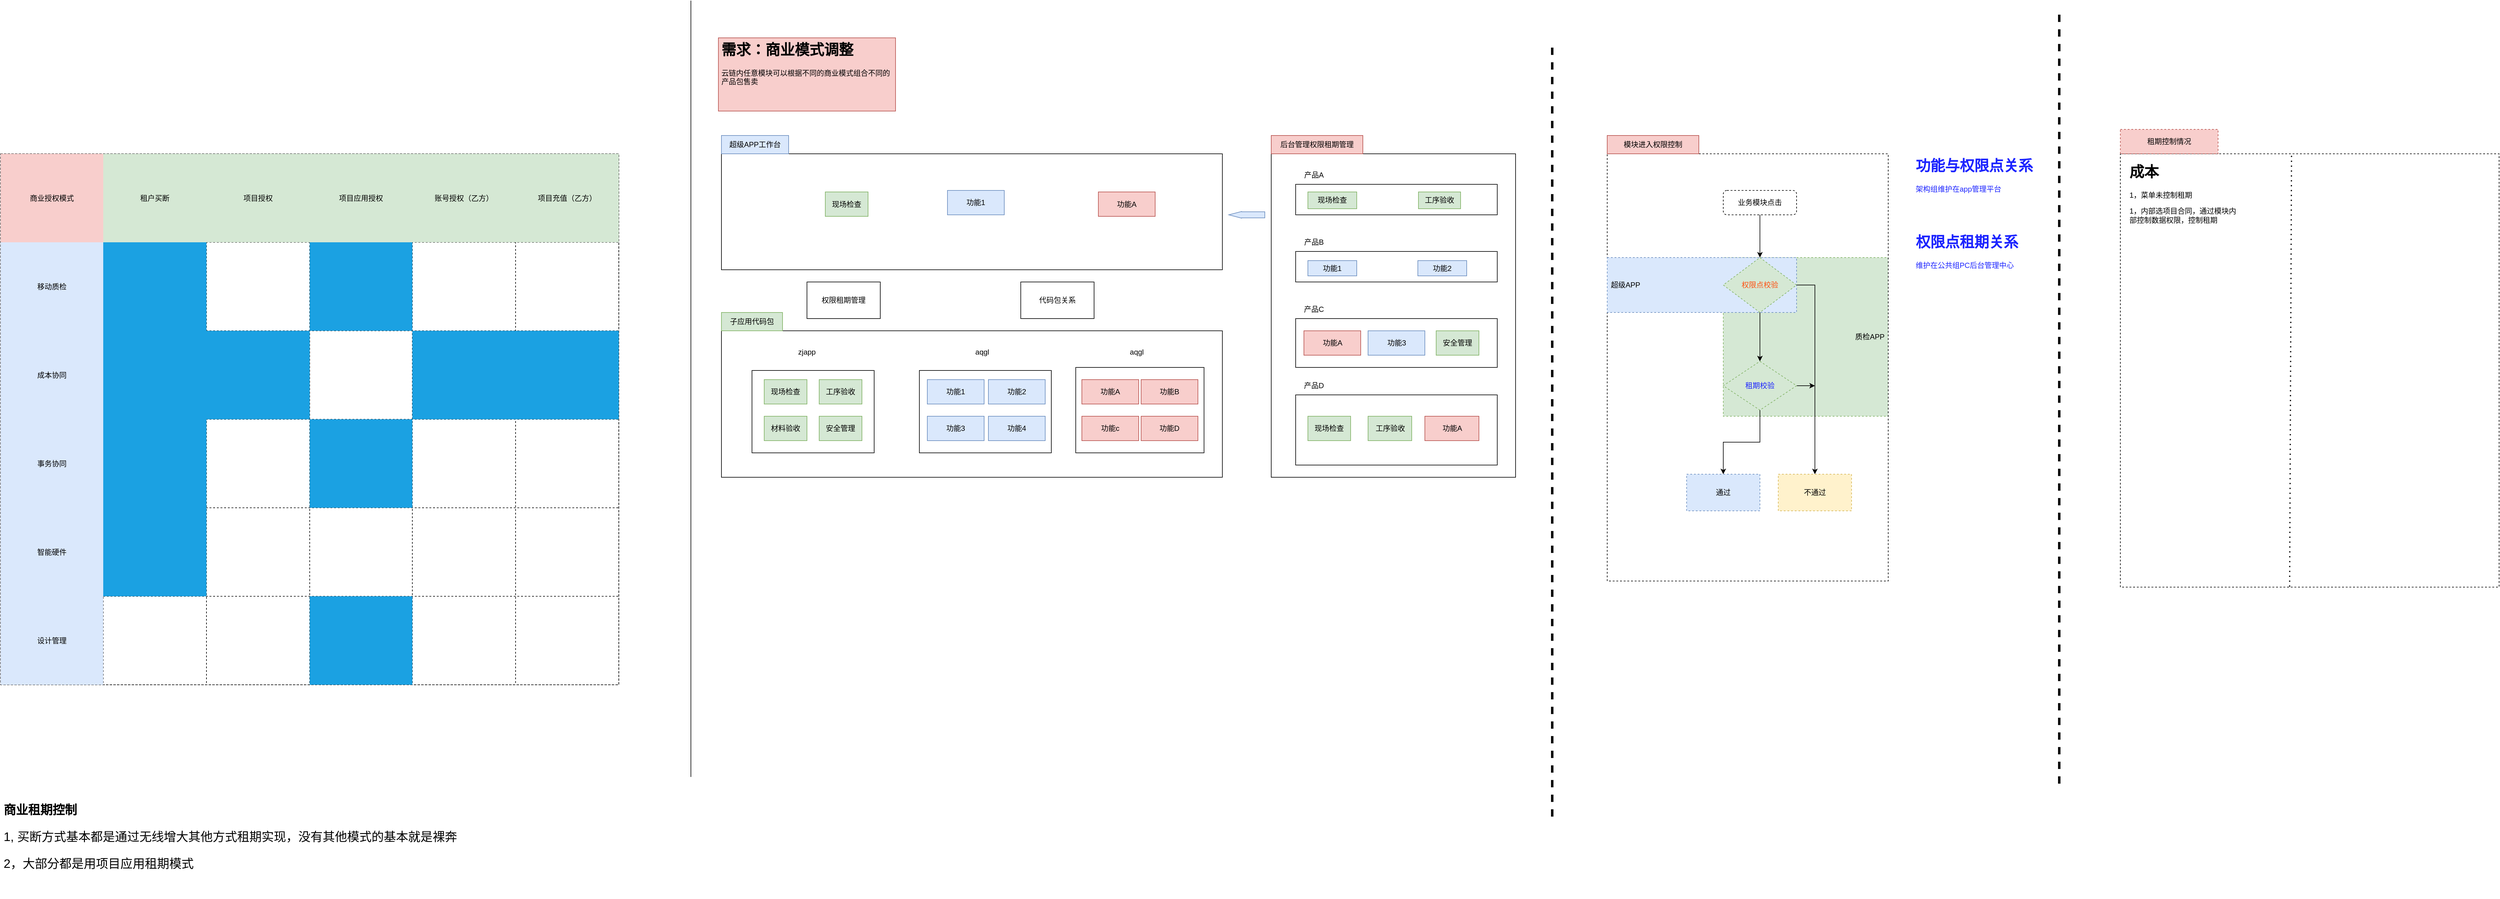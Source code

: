 <mxfile version="20.0.1" type="github">
  <diagram id="58J7UtUzQZCF_PkD9B0w" name="Page-1">
    <mxGraphModel dx="3555" dy="2228" grid="1" gridSize="10" guides="1" tooltips="1" connect="1" arrows="1" fold="1" page="1" pageScale="1" pageWidth="827" pageHeight="1169" math="0" shadow="0">
      <root>
        <mxCell id="0" />
        <mxCell id="1" parent="0" />
        <mxCell id="WRquZUHTdEywoWlt4Oxa-1" value="" style="rounded=0;whiteSpace=wrap;html=1;fillColor=none;" parent="1" vertex="1">
          <mxGeometry x="30" y="200" width="820" height="190" as="geometry" />
        </mxCell>
        <mxCell id="WRquZUHTdEywoWlt4Oxa-2" value="" style="rounded=0;whiteSpace=wrap;html=1;fillColor=none;" parent="1" vertex="1">
          <mxGeometry x="30" y="490" width="820" height="240" as="geometry" />
        </mxCell>
        <mxCell id="WRquZUHTdEywoWlt4Oxa-3" value="超级APP工作台" style="text;html=1;strokeColor=#6c8ebf;fillColor=#dae8fc;align=center;verticalAlign=middle;whiteSpace=wrap;rounded=0;" parent="1" vertex="1">
          <mxGeometry x="30" y="170" width="110" height="30" as="geometry" />
        </mxCell>
        <mxCell id="WRquZUHTdEywoWlt4Oxa-4" value="子应用代码包" style="text;html=1;strokeColor=#82b366;fillColor=#d5e8d4;align=center;verticalAlign=middle;whiteSpace=wrap;rounded=0;" parent="1" vertex="1">
          <mxGeometry x="30" y="460" width="100" height="30" as="geometry" />
        </mxCell>
        <mxCell id="WRquZUHTdEywoWlt4Oxa-5" value="" style="rounded=0;whiteSpace=wrap;html=1;fillColor=none;" parent="1" vertex="1">
          <mxGeometry x="80" y="555" width="200" height="135" as="geometry" />
        </mxCell>
        <mxCell id="WRquZUHTdEywoWlt4Oxa-6" value="" style="rounded=0;whiteSpace=wrap;html=1;fillColor=none;" parent="1" vertex="1">
          <mxGeometry x="354" y="555" width="216" height="135" as="geometry" />
        </mxCell>
        <mxCell id="WRquZUHTdEywoWlt4Oxa-7" value="" style="rounded=0;whiteSpace=wrap;html=1;fillColor=none;" parent="1" vertex="1">
          <mxGeometry x="610" y="550" width="210" height="140" as="geometry" />
        </mxCell>
        <mxCell id="WRquZUHTdEywoWlt4Oxa-8" value="zjapp" style="text;html=1;strokeColor=none;fillColor=none;align=center;verticalAlign=middle;whiteSpace=wrap;rounded=0;" parent="1" vertex="1">
          <mxGeometry x="140" y="510" width="60" height="30" as="geometry" />
        </mxCell>
        <mxCell id="WRquZUHTdEywoWlt4Oxa-10" value="aqgl" style="text;html=1;strokeColor=none;fillColor=none;align=center;verticalAlign=middle;whiteSpace=wrap;rounded=0;" parent="1" vertex="1">
          <mxGeometry x="427" y="510" width="60" height="30" as="geometry" />
        </mxCell>
        <mxCell id="WRquZUHTdEywoWlt4Oxa-11" value="现场检查" style="rounded=0;whiteSpace=wrap;html=1;fillColor=#d5e8d4;strokeColor=#82b366;" parent="1" vertex="1">
          <mxGeometry x="100" y="570" width="70" height="40" as="geometry" />
        </mxCell>
        <mxCell id="WRquZUHTdEywoWlt4Oxa-12" value="工序验收" style="rounded=0;whiteSpace=wrap;html=1;fillColor=#d5e8d4;strokeColor=#82b366;" parent="1" vertex="1">
          <mxGeometry x="190" y="570" width="70" height="40" as="geometry" />
        </mxCell>
        <mxCell id="WRquZUHTdEywoWlt4Oxa-13" value="材料验收" style="rounded=0;whiteSpace=wrap;html=1;fillColor=#d5e8d4;strokeColor=#82b366;" parent="1" vertex="1">
          <mxGeometry x="100" y="630" width="70" height="40" as="geometry" />
        </mxCell>
        <mxCell id="WRquZUHTdEywoWlt4Oxa-14" value="安全管理" style="rounded=0;whiteSpace=wrap;html=1;fillColor=#d5e8d4;strokeColor=#82b366;" parent="1" vertex="1">
          <mxGeometry x="190" y="630" width="70" height="40" as="geometry" />
        </mxCell>
        <mxCell id="WRquZUHTdEywoWlt4Oxa-15" value="aqgl" style="text;html=1;strokeColor=none;fillColor=none;align=center;verticalAlign=middle;whiteSpace=wrap;rounded=0;" parent="1" vertex="1">
          <mxGeometry x="680" y="510" width="60" height="30" as="geometry" />
        </mxCell>
        <mxCell id="WRquZUHTdEywoWlt4Oxa-16" value="功能1" style="rounded=0;whiteSpace=wrap;html=1;fillColor=#dae8fc;strokeColor=#6c8ebf;" parent="1" vertex="1">
          <mxGeometry x="367" y="570" width="93" height="40" as="geometry" />
        </mxCell>
        <mxCell id="WRquZUHTdEywoWlt4Oxa-17" value="功能2" style="rounded=0;whiteSpace=wrap;html=1;fillColor=#dae8fc;strokeColor=#6c8ebf;" parent="1" vertex="1">
          <mxGeometry x="467" y="570" width="93" height="40" as="geometry" />
        </mxCell>
        <mxCell id="WRquZUHTdEywoWlt4Oxa-18" value="功能3" style="rounded=0;whiteSpace=wrap;html=1;fillColor=#dae8fc;strokeColor=#6c8ebf;" parent="1" vertex="1">
          <mxGeometry x="367" y="630" width="93" height="40" as="geometry" />
        </mxCell>
        <mxCell id="WRquZUHTdEywoWlt4Oxa-19" value="功能4" style="rounded=0;whiteSpace=wrap;html=1;fillColor=#dae8fc;strokeColor=#6c8ebf;" parent="1" vertex="1">
          <mxGeometry x="467" y="630" width="93" height="40" as="geometry" />
        </mxCell>
        <mxCell id="WRquZUHTdEywoWlt4Oxa-20" value="功能A" style="rounded=0;whiteSpace=wrap;html=1;fillColor=#f8cecc;strokeColor=#b85450;" parent="1" vertex="1">
          <mxGeometry x="620" y="570" width="93" height="40" as="geometry" />
        </mxCell>
        <mxCell id="WRquZUHTdEywoWlt4Oxa-21" value="功能B" style="rounded=0;whiteSpace=wrap;html=1;fillColor=#f8cecc;strokeColor=#b85450;" parent="1" vertex="1">
          <mxGeometry x="717" y="570" width="93" height="40" as="geometry" />
        </mxCell>
        <mxCell id="WRquZUHTdEywoWlt4Oxa-22" value="功能c" style="rounded=0;whiteSpace=wrap;html=1;fillColor=#f8cecc;strokeColor=#b85450;" parent="1" vertex="1">
          <mxGeometry x="620" y="630" width="93" height="40" as="geometry" />
        </mxCell>
        <mxCell id="WRquZUHTdEywoWlt4Oxa-23" value="功能D" style="rounded=0;whiteSpace=wrap;html=1;fillColor=#f8cecc;strokeColor=#b85450;" parent="1" vertex="1">
          <mxGeometry x="717" y="630" width="93" height="40" as="geometry" />
        </mxCell>
        <mxCell id="WRquZUHTdEywoWlt4Oxa-24" value="" style="rounded=0;whiteSpace=wrap;html=1;fillColor=none;" parent="1" vertex="1">
          <mxGeometry x="930" y="200" width="400" height="530" as="geometry" />
        </mxCell>
        <mxCell id="WRquZUHTdEywoWlt4Oxa-25" value="后台管理权限租期管理" style="text;html=1;strokeColor=#b85450;fillColor=#f8cecc;align=center;verticalAlign=middle;whiteSpace=wrap;rounded=0;" parent="1" vertex="1">
          <mxGeometry x="930" y="170" width="150" height="30" as="geometry" />
        </mxCell>
        <mxCell id="WRquZUHTdEywoWlt4Oxa-26" value="" style="rounded=0;whiteSpace=wrap;html=1;fillColor=none;" parent="1" vertex="1">
          <mxGeometry x="970" y="250" width="330" height="50" as="geometry" />
        </mxCell>
        <mxCell id="WRquZUHTdEywoWlt4Oxa-27" value="产品A" style="text;html=1;strokeColor=none;fillColor=none;align=center;verticalAlign=middle;whiteSpace=wrap;rounded=0;" parent="1" vertex="1">
          <mxGeometry x="970" y="220" width="60" height="30" as="geometry" />
        </mxCell>
        <mxCell id="WRquZUHTdEywoWlt4Oxa-28" value="现场检查" style="rounded=0;whiteSpace=wrap;html=1;fillColor=#d5e8d4;strokeColor=#82b366;" parent="1" vertex="1">
          <mxGeometry x="990" y="262.5" width="80" height="27.5" as="geometry" />
        </mxCell>
        <mxCell id="WRquZUHTdEywoWlt4Oxa-29" value="工序验收" style="rounded=0;whiteSpace=wrap;html=1;fillColor=#d5e8d4;strokeColor=#82b366;" parent="1" vertex="1">
          <mxGeometry x="1171" y="262.5" width="69" height="27.5" as="geometry" />
        </mxCell>
        <mxCell id="WRquZUHTdEywoWlt4Oxa-30" value="" style="rounded=0;whiteSpace=wrap;html=1;fillColor=none;" parent="1" vertex="1">
          <mxGeometry x="970" y="360" width="330" height="50" as="geometry" />
        </mxCell>
        <mxCell id="WRquZUHTdEywoWlt4Oxa-31" value="产品B" style="text;html=1;strokeColor=none;fillColor=none;align=center;verticalAlign=middle;whiteSpace=wrap;rounded=0;" parent="1" vertex="1">
          <mxGeometry x="970" y="330" width="60" height="30" as="geometry" />
        </mxCell>
        <mxCell id="WRquZUHTdEywoWlt4Oxa-33" value="功能1" style="rounded=0;whiteSpace=wrap;html=1;fillColor=#dae8fc;strokeColor=#6c8ebf;" parent="1" vertex="1">
          <mxGeometry x="990" y="375" width="80" height="25" as="geometry" />
        </mxCell>
        <mxCell id="WRquZUHTdEywoWlt4Oxa-34" value="功能2" style="rounded=0;whiteSpace=wrap;html=1;fillColor=#dae8fc;strokeColor=#6c8ebf;" parent="1" vertex="1">
          <mxGeometry x="1170" y="375" width="80" height="25" as="geometry" />
        </mxCell>
        <mxCell id="WRquZUHTdEywoWlt4Oxa-35" value="" style="rounded=0;whiteSpace=wrap;html=1;fillColor=none;" parent="1" vertex="1">
          <mxGeometry x="970" y="470" width="330" height="80" as="geometry" />
        </mxCell>
        <mxCell id="WRquZUHTdEywoWlt4Oxa-36" value="产品C" style="text;html=1;strokeColor=none;fillColor=none;align=center;verticalAlign=middle;whiteSpace=wrap;rounded=0;" parent="1" vertex="1">
          <mxGeometry x="970" y="440" width="60" height="30" as="geometry" />
        </mxCell>
        <mxCell id="WRquZUHTdEywoWlt4Oxa-37" value="功能A" style="rounded=0;whiteSpace=wrap;html=1;fillColor=#f8cecc;strokeColor=#b85450;" parent="1" vertex="1">
          <mxGeometry x="983.5" y="490" width="93" height="40" as="geometry" />
        </mxCell>
        <mxCell id="WRquZUHTdEywoWlt4Oxa-38" value="功能3" style="rounded=0;whiteSpace=wrap;html=1;fillColor=#dae8fc;strokeColor=#6c8ebf;" parent="1" vertex="1">
          <mxGeometry x="1088.5" y="490" width="93" height="40" as="geometry" />
        </mxCell>
        <mxCell id="WRquZUHTdEywoWlt4Oxa-39" value="安全管理" style="rounded=0;whiteSpace=wrap;html=1;fillColor=#d5e8d4;strokeColor=#82b366;" parent="1" vertex="1">
          <mxGeometry x="1200" y="490" width="70" height="40" as="geometry" />
        </mxCell>
        <mxCell id="WRquZUHTdEywoWlt4Oxa-40" value="" style="rounded=0;whiteSpace=wrap;html=1;fillColor=none;" parent="1" vertex="1">
          <mxGeometry x="970" y="595" width="330" height="115" as="geometry" />
        </mxCell>
        <mxCell id="WRquZUHTdEywoWlt4Oxa-41" value="产品D" style="text;html=1;strokeColor=none;fillColor=none;align=center;verticalAlign=middle;whiteSpace=wrap;rounded=0;" parent="1" vertex="1">
          <mxGeometry x="970" y="565" width="60" height="30" as="geometry" />
        </mxCell>
        <mxCell id="WRquZUHTdEywoWlt4Oxa-42" value="现场检查" style="rounded=0;whiteSpace=wrap;html=1;fillColor=#d5e8d4;strokeColor=#82b366;" parent="1" vertex="1">
          <mxGeometry x="990" y="630" width="70" height="40" as="geometry" />
        </mxCell>
        <mxCell id="WRquZUHTdEywoWlt4Oxa-43" value="工序验收" style="rounded=0;whiteSpace=wrap;html=1;fillColor=#d5e8d4;strokeColor=#82b366;" parent="1" vertex="1">
          <mxGeometry x="1088.5" y="630" width="71.5" height="40" as="geometry" />
        </mxCell>
        <mxCell id="WRquZUHTdEywoWlt4Oxa-44" value="功能A" style="rounded=0;whiteSpace=wrap;html=1;fillColor=#f8cecc;strokeColor=#b85450;" parent="1" vertex="1">
          <mxGeometry x="1181.5" y="630" width="88.5" height="40" as="geometry" />
        </mxCell>
        <mxCell id="WRquZUHTdEywoWlt4Oxa-45" value="权限租期管理" style="rounded=0;whiteSpace=wrap;html=1;fillColor=none;" parent="1" vertex="1">
          <mxGeometry x="170" y="410" width="120" height="60" as="geometry" />
        </mxCell>
        <mxCell id="WRquZUHTdEywoWlt4Oxa-46" value="代码包关系" style="rounded=0;whiteSpace=wrap;html=1;fillColor=none;" parent="1" vertex="1">
          <mxGeometry x="520" y="410" width="120" height="60" as="geometry" />
        </mxCell>
        <mxCell id="GMOqWqYyxA2CYEvHgloC-14" value="&lt;h1&gt;功能与权限点关系&lt;/h1&gt;&lt;p&gt;架构组维护在app管理平台&lt;/p&gt;" style="text;html=1;strokeColor=none;fillColor=none;spacing=5;spacingTop=-20;whiteSpace=wrap;overflow=hidden;rounded=0;dashed=1;fontColor=#1C24FF;" parent="1" vertex="1">
          <mxGeometry x="1980" y="200" width="250" height="120" as="geometry" />
        </mxCell>
        <mxCell id="GMOqWqYyxA2CYEvHgloC-15" value="&lt;h1&gt;权限点租期关系&lt;/h1&gt;&lt;p&gt;维护在公共组PC后台管理中心&lt;/p&gt;" style="text;html=1;strokeColor=none;fillColor=none;spacing=5;spacingTop=-20;whiteSpace=wrap;overflow=hidden;rounded=0;dashed=1;fontColor=#1C24FF;" parent="1" vertex="1">
          <mxGeometry x="1980" y="325" width="250" height="120" as="geometry" />
        </mxCell>
        <mxCell id="MbF_tQ219azOvAXxZ7R1-2" value="&lt;h1&gt;需求：商业模式调整&lt;/h1&gt;&lt;p&gt;云链内任意模块可以根据不同的商业模式组合不同的产品包售卖&lt;/p&gt;" style="text;html=1;strokeColor=#b85450;fillColor=#f8cecc;spacing=5;spacingTop=-20;whiteSpace=wrap;overflow=hidden;rounded=0;" vertex="1" parent="1">
          <mxGeometry x="25" y="10" width="290" height="120" as="geometry" />
        </mxCell>
        <mxCell id="MbF_tQ219azOvAXxZ7R1-3" value="" style="endArrow=none;html=1;rounded=0;" edge="1" parent="1">
          <mxGeometry width="50" height="50" relative="1" as="geometry">
            <mxPoint x="-20" y="1221" as="sourcePoint" />
            <mxPoint x="-20" y="-51" as="targetPoint" />
          </mxGeometry>
        </mxCell>
        <mxCell id="MbF_tQ219azOvAXxZ7R1-4" value="现场检查" style="rounded=0;whiteSpace=wrap;html=1;fillColor=#d5e8d4;strokeColor=#82b366;" vertex="1" parent="1">
          <mxGeometry x="200" y="262.5" width="70" height="40" as="geometry" />
        </mxCell>
        <mxCell id="MbF_tQ219azOvAXxZ7R1-5" value="功能1" style="rounded=0;whiteSpace=wrap;html=1;fillColor=#dae8fc;strokeColor=#6c8ebf;" vertex="1" parent="1">
          <mxGeometry x="400" y="260" width="93" height="40" as="geometry" />
        </mxCell>
        <mxCell id="MbF_tQ219azOvAXxZ7R1-6" value="功能A" style="rounded=0;whiteSpace=wrap;html=1;fillColor=#f8cecc;strokeColor=#b85450;" vertex="1" parent="1">
          <mxGeometry x="647" y="262.5" width="93" height="40" as="geometry" />
        </mxCell>
        <mxCell id="MbF_tQ219azOvAXxZ7R1-7" value="" style="shape=flexArrow;endArrow=classic;html=1;rounded=0;endWidth=0;endSize=6.67;fillColor=#dae8fc;strokeColor=#6c8ebf;" edge="1" parent="1">
          <mxGeometry width="50" height="50" relative="1" as="geometry">
            <mxPoint x="920" y="300" as="sourcePoint" />
            <mxPoint x="860" y="300" as="targetPoint" />
          </mxGeometry>
        </mxCell>
        <mxCell id="MbF_tQ219azOvAXxZ7R1-8" value="" style="group" vertex="1" connectable="0" parent="1">
          <mxGeometry x="1500" y="200" width="460" height="700" as="geometry" />
        </mxCell>
        <mxCell id="MbF_tQ219azOvAXxZ7R1-18" value="" style="rounded=0;whiteSpace=wrap;html=1;dashed=1;fillColor=#d5e8d4;strokeColor=#82b366;" vertex="1" parent="MbF_tQ219azOvAXxZ7R1-8">
          <mxGeometry x="170" y="170" width="270" height="260" as="geometry" />
        </mxCell>
        <mxCell id="GMOqWqYyxA2CYEvHgloC-1" value="" style="rounded=0;whiteSpace=wrap;html=1;dashed=1;fillColor=none;" parent="MbF_tQ219azOvAXxZ7R1-8" vertex="1">
          <mxGeometry x="-20" width="460" height="700" as="geometry" />
        </mxCell>
        <mxCell id="MbF_tQ219azOvAXxZ7R1-16" value="" style="rounded=0;whiteSpace=wrap;html=1;dashed=1;fillColor=#dae8fc;strokeColor=#6c8ebf;" vertex="1" parent="MbF_tQ219azOvAXxZ7R1-8">
          <mxGeometry x="-20" y="170" width="310" height="90" as="geometry" />
        </mxCell>
        <mxCell id="GMOqWqYyxA2CYEvHgloC-2" value="业务模块点击" style="rounded=1;whiteSpace=wrap;html=1;dashed=1;fillColor=none;" parent="MbF_tQ219azOvAXxZ7R1-8" vertex="1">
          <mxGeometry x="170" y="60" width="120" height="40" as="geometry" />
        </mxCell>
        <mxCell id="GMOqWqYyxA2CYEvHgloC-3" value="权限点校验" style="rhombus;whiteSpace=wrap;html=1;dashed=1;fillColor=#d5e8d4;strokeColor=#82b366;fontColor=#FF5112;" parent="MbF_tQ219azOvAXxZ7R1-8" vertex="1">
          <mxGeometry x="170" y="170" width="120" height="90" as="geometry" />
        </mxCell>
        <mxCell id="GMOqWqYyxA2CYEvHgloC-7" style="edgeStyle=orthogonalEdgeStyle;rounded=0;orthogonalLoop=1;jettySize=auto;html=1;fontColor=#1C24FF;" parent="MbF_tQ219azOvAXxZ7R1-8" source="GMOqWqYyxA2CYEvHgloC-2" target="GMOqWqYyxA2CYEvHgloC-3" edge="1">
          <mxGeometry relative="1" as="geometry" />
        </mxCell>
        <mxCell id="GMOqWqYyxA2CYEvHgloC-12" style="edgeStyle=orthogonalEdgeStyle;rounded=0;orthogonalLoop=1;jettySize=auto;html=1;fontColor=#1C24FF;" parent="MbF_tQ219azOvAXxZ7R1-8" source="GMOqWqYyxA2CYEvHgloC-4" edge="1">
          <mxGeometry relative="1" as="geometry">
            <mxPoint x="320" y="380" as="targetPoint" />
          </mxGeometry>
        </mxCell>
        <mxCell id="GMOqWqYyxA2CYEvHgloC-4" value="租期校验" style="rhombus;whiteSpace=wrap;html=1;dashed=1;fillColor=#d5e8d4;strokeColor=#82b366;fontColor=#1C24FF;" parent="MbF_tQ219azOvAXxZ7R1-8" vertex="1">
          <mxGeometry x="170" y="340" width="120" height="80" as="geometry" />
        </mxCell>
        <mxCell id="GMOqWqYyxA2CYEvHgloC-11" style="edgeStyle=orthogonalEdgeStyle;rounded=0;orthogonalLoop=1;jettySize=auto;html=1;fontColor=#1C24FF;" parent="MbF_tQ219azOvAXxZ7R1-8" source="GMOqWqYyxA2CYEvHgloC-3" target="GMOqWqYyxA2CYEvHgloC-4" edge="1">
          <mxGeometry relative="1" as="geometry" />
        </mxCell>
        <mxCell id="GMOqWqYyxA2CYEvHgloC-5" value="通过" style="rounded=0;whiteSpace=wrap;html=1;dashed=1;fillColor=#dae8fc;strokeColor=#6c8ebf;" parent="MbF_tQ219azOvAXxZ7R1-8" vertex="1">
          <mxGeometry x="110" y="525" width="120" height="60" as="geometry" />
        </mxCell>
        <mxCell id="GMOqWqYyxA2CYEvHgloC-13" style="edgeStyle=orthogonalEdgeStyle;rounded=0;orthogonalLoop=1;jettySize=auto;html=1;entryX=0.5;entryY=0;entryDx=0;entryDy=0;fontColor=#1C24FF;" parent="MbF_tQ219azOvAXxZ7R1-8" source="GMOqWqYyxA2CYEvHgloC-4" target="GMOqWqYyxA2CYEvHgloC-5" edge="1">
          <mxGeometry relative="1" as="geometry" />
        </mxCell>
        <mxCell id="GMOqWqYyxA2CYEvHgloC-6" value="不通过" style="rounded=0;whiteSpace=wrap;html=1;dashed=1;fillColor=#fff2cc;strokeColor=#d6b656;" parent="MbF_tQ219azOvAXxZ7R1-8" vertex="1">
          <mxGeometry x="260" y="525" width="120" height="60" as="geometry" />
        </mxCell>
        <mxCell id="GMOqWqYyxA2CYEvHgloC-10" style="edgeStyle=orthogonalEdgeStyle;rounded=0;orthogonalLoop=1;jettySize=auto;html=1;entryX=0.5;entryY=0;entryDx=0;entryDy=0;fontColor=#1C24FF;exitX=1;exitY=0.5;exitDx=0;exitDy=0;" parent="MbF_tQ219azOvAXxZ7R1-8" source="GMOqWqYyxA2CYEvHgloC-3" target="GMOqWqYyxA2CYEvHgloC-6" edge="1">
          <mxGeometry relative="1" as="geometry">
            <Array as="points">
              <mxPoint x="320" y="215" />
            </Array>
          </mxGeometry>
        </mxCell>
        <mxCell id="MbF_tQ219azOvAXxZ7R1-19" value="质检APP" style="text;html=1;strokeColor=none;fillColor=none;align=center;verticalAlign=middle;whiteSpace=wrap;rounded=0;dashed=1;" vertex="1" parent="MbF_tQ219azOvAXxZ7R1-8">
          <mxGeometry x="380" y="285" width="60" height="30" as="geometry" />
        </mxCell>
        <mxCell id="MbF_tQ219azOvAXxZ7R1-9" value="" style="endArrow=none;html=1;rounded=0;strokeWidth=4;dashed=1;" edge="1" parent="1">
          <mxGeometry width="50" height="50" relative="1" as="geometry">
            <mxPoint x="1390" y="1286" as="sourcePoint" />
            <mxPoint x="1390" y="14" as="targetPoint" />
          </mxGeometry>
        </mxCell>
        <mxCell id="MbF_tQ219azOvAXxZ7R1-10" value="模块进入权限控制" style="text;html=1;strokeColor=#b85450;fillColor=#f8cecc;align=center;verticalAlign=middle;whiteSpace=wrap;rounded=0;" vertex="1" parent="1">
          <mxGeometry x="1480" y="170" width="150" height="30" as="geometry" />
        </mxCell>
        <mxCell id="MbF_tQ219azOvAXxZ7R1-11" value="" style="endArrow=none;html=1;rounded=0;strokeWidth=4;dashed=1;" edge="1" parent="1">
          <mxGeometry width="50" height="50" relative="1" as="geometry">
            <mxPoint x="2220" y="1232" as="sourcePoint" />
            <mxPoint x="2220" y="-40" as="targetPoint" />
          </mxGeometry>
        </mxCell>
        <mxCell id="MbF_tQ219azOvAXxZ7R1-12" value="" style="rounded=0;whiteSpace=wrap;html=1;fillColor=none;dashed=1;" vertex="1" parent="1">
          <mxGeometry x="2320" y="200" width="620" height="710" as="geometry" />
        </mxCell>
        <mxCell id="MbF_tQ219azOvAXxZ7R1-13" value="租期控制情况" style="rounded=0;whiteSpace=wrap;html=1;dashed=1;fillColor=#f8cecc;strokeColor=#b85450;" vertex="1" parent="1">
          <mxGeometry x="2320" y="160" width="160" height="40" as="geometry" />
        </mxCell>
        <mxCell id="MbF_tQ219azOvAXxZ7R1-14" value="" style="endArrow=none;dashed=1;html=1;dashPattern=1 3;strokeWidth=2;rounded=0;exitX=0.447;exitY=0.999;exitDx=0;exitDy=0;exitPerimeter=0;entryX=0.452;entryY=0;entryDx=0;entryDy=0;entryPerimeter=0;" edge="1" parent="1" source="MbF_tQ219azOvAXxZ7R1-12" target="MbF_tQ219azOvAXxZ7R1-12">
          <mxGeometry width="50" height="50" relative="1" as="geometry">
            <mxPoint x="2610" y="320" as="sourcePoint" />
            <mxPoint x="2660" y="270" as="targetPoint" />
          </mxGeometry>
        </mxCell>
        <mxCell id="MbF_tQ219azOvAXxZ7R1-15" value="&lt;h1&gt;成本&lt;/h1&gt;&lt;p&gt;1，菜单未控制租期&lt;/p&gt;&lt;p&gt;1，内部选项目合同，通过模块内部控制数据权限，控制租期&lt;/p&gt;" style="text;html=1;strokeColor=none;fillColor=none;spacing=5;spacingTop=-20;whiteSpace=wrap;overflow=hidden;rounded=0;dashed=1;" vertex="1" parent="1">
          <mxGeometry x="2330" y="210" width="190" height="120" as="geometry" />
        </mxCell>
        <mxCell id="MbF_tQ219azOvAXxZ7R1-17" value="超级APP" style="text;html=1;strokeColor=none;fillColor=none;align=center;verticalAlign=middle;whiteSpace=wrap;rounded=0;dashed=1;" vertex="1" parent="1">
          <mxGeometry x="1480" y="400" width="60" height="30" as="geometry" />
        </mxCell>
        <mxCell id="MbF_tQ219azOvAXxZ7R1-109" value="" style="shape=table;startSize=0;container=1;collapsible=0;childLayout=tableLayout;dashed=1;fillColor=none;" vertex="1" parent="1">
          <mxGeometry x="-1150" y="200" width="1012" height="870" as="geometry" />
        </mxCell>
        <mxCell id="MbF_tQ219azOvAXxZ7R1-110" value="" style="shape=tableRow;horizontal=0;startSize=0;swimlaneHead=0;swimlaneBody=0;top=0;left=0;bottom=0;right=0;collapsible=0;dropTarget=0;fillColor=none;points=[[0,0.5],[1,0.5]];portConstraint=eastwest;dashed=1;" vertex="1" parent="MbF_tQ219azOvAXxZ7R1-109">
          <mxGeometry width="1012" height="145" as="geometry" />
        </mxCell>
        <mxCell id="MbF_tQ219azOvAXxZ7R1-111" value="商业授权模式" style="shape=partialRectangle;html=1;whiteSpace=wrap;connectable=0;overflow=hidden;fillColor=#f8cecc;top=0;left=0;bottom=0;right=0;pointerEvents=1;dashed=1;strokeColor=#b85450;" vertex="1" parent="MbF_tQ219azOvAXxZ7R1-110">
          <mxGeometry width="168" height="145" as="geometry">
            <mxRectangle width="168" height="145" as="alternateBounds" />
          </mxGeometry>
        </mxCell>
        <mxCell id="MbF_tQ219azOvAXxZ7R1-112" value="租户买断" style="shape=partialRectangle;html=1;whiteSpace=wrap;connectable=0;overflow=hidden;fillColor=#d5e8d4;top=0;left=0;bottom=0;right=0;pointerEvents=1;dashed=1;strokeColor=#82b366;" vertex="1" parent="MbF_tQ219azOvAXxZ7R1-110">
          <mxGeometry x="168" width="169" height="145" as="geometry">
            <mxRectangle width="169" height="145" as="alternateBounds" />
          </mxGeometry>
        </mxCell>
        <mxCell id="MbF_tQ219azOvAXxZ7R1-113" value="项目授权" style="shape=partialRectangle;html=1;whiteSpace=wrap;connectable=0;overflow=hidden;fillColor=#d5e8d4;top=0;left=0;bottom=0;right=0;pointerEvents=1;dashed=1;strokeColor=#82b366;" vertex="1" parent="MbF_tQ219azOvAXxZ7R1-110">
          <mxGeometry x="337" width="169" height="145" as="geometry">
            <mxRectangle width="169" height="145" as="alternateBounds" />
          </mxGeometry>
        </mxCell>
        <mxCell id="MbF_tQ219azOvAXxZ7R1-114" value="项目应用授权" style="shape=partialRectangle;html=1;whiteSpace=wrap;connectable=0;overflow=hidden;fillColor=#d5e8d4;top=0;left=0;bottom=0;right=0;pointerEvents=1;dashed=1;strokeColor=#82b366;" vertex="1" parent="MbF_tQ219azOvAXxZ7R1-110">
          <mxGeometry x="506" width="168" height="145" as="geometry">
            <mxRectangle width="168" height="145" as="alternateBounds" />
          </mxGeometry>
        </mxCell>
        <mxCell id="MbF_tQ219azOvAXxZ7R1-217" value="账号授权（乙方）" style="shape=partialRectangle;html=1;whiteSpace=wrap;connectable=0;overflow=hidden;fillColor=#d5e8d4;top=0;left=0;bottom=0;right=0;pointerEvents=1;dashed=1;strokeColor=#82b366;" vertex="1" parent="MbF_tQ219azOvAXxZ7R1-110">
          <mxGeometry x="674" width="169" height="145" as="geometry">
            <mxRectangle width="169" height="145" as="alternateBounds" />
          </mxGeometry>
        </mxCell>
        <mxCell id="MbF_tQ219azOvAXxZ7R1-115" value="项目充值（乙方）" style="shape=partialRectangle;html=1;whiteSpace=wrap;connectable=0;overflow=hidden;fillColor=#d5e8d4;top=0;left=0;bottom=0;right=0;pointerEvents=1;dashed=1;strokeColor=#82b366;" vertex="1" parent="MbF_tQ219azOvAXxZ7R1-110">
          <mxGeometry x="843" width="169" height="145" as="geometry">
            <mxRectangle width="169" height="145" as="alternateBounds" />
          </mxGeometry>
        </mxCell>
        <mxCell id="MbF_tQ219azOvAXxZ7R1-117" value="" style="shape=tableRow;horizontal=0;startSize=0;swimlaneHead=0;swimlaneBody=0;top=0;left=0;bottom=0;right=0;collapsible=0;dropTarget=0;fillColor=none;points=[[0,0.5],[1,0.5]];portConstraint=eastwest;dashed=1;" vertex="1" parent="MbF_tQ219azOvAXxZ7R1-109">
          <mxGeometry y="145" width="1012" height="145" as="geometry" />
        </mxCell>
        <mxCell id="MbF_tQ219azOvAXxZ7R1-118" value="移动质检" style="shape=partialRectangle;html=1;whiteSpace=wrap;connectable=0;overflow=hidden;fillColor=#dae8fc;top=0;left=0;bottom=0;right=0;pointerEvents=1;strokeColor=#6c8ebf;" vertex="1" parent="MbF_tQ219azOvAXxZ7R1-117">
          <mxGeometry width="168" height="145" as="geometry">
            <mxRectangle width="168" height="145" as="alternateBounds" />
          </mxGeometry>
        </mxCell>
        <mxCell id="MbF_tQ219azOvAXxZ7R1-119" value="" style="shape=partialRectangle;html=1;whiteSpace=wrap;connectable=0;overflow=hidden;fillColor=#1ba1e2;top=0;left=0;bottom=0;right=0;pointerEvents=1;dashed=1;fontColor=#ffffff;strokeColor=#006EAF;" vertex="1" parent="MbF_tQ219azOvAXxZ7R1-117">
          <mxGeometry x="168" width="169" height="145" as="geometry">
            <mxRectangle width="169" height="145" as="alternateBounds" />
          </mxGeometry>
        </mxCell>
        <mxCell id="MbF_tQ219azOvAXxZ7R1-120" value="" style="shape=partialRectangle;html=1;whiteSpace=wrap;connectable=0;overflow=hidden;fillColor=none;top=0;left=0;bottom=0;right=0;pointerEvents=1;dashed=1;" vertex="1" parent="MbF_tQ219azOvAXxZ7R1-117">
          <mxGeometry x="337" width="169" height="145" as="geometry">
            <mxRectangle width="169" height="145" as="alternateBounds" />
          </mxGeometry>
        </mxCell>
        <mxCell id="MbF_tQ219azOvAXxZ7R1-121" value="" style="shape=partialRectangle;html=1;whiteSpace=wrap;connectable=0;overflow=hidden;fillColor=#1ba1e2;top=0;left=0;bottom=0;right=0;pointerEvents=1;dashed=1;fontColor=#ffffff;strokeColor=#006EAF;" vertex="1" parent="MbF_tQ219azOvAXxZ7R1-117">
          <mxGeometry x="506" width="168" height="145" as="geometry">
            <mxRectangle width="168" height="145" as="alternateBounds" />
          </mxGeometry>
        </mxCell>
        <mxCell id="MbF_tQ219azOvAXxZ7R1-218" style="shape=partialRectangle;html=1;whiteSpace=wrap;connectable=0;overflow=hidden;fillColor=none;top=0;left=0;bottom=0;right=0;pointerEvents=1;dashed=1;" vertex="1" parent="MbF_tQ219azOvAXxZ7R1-117">
          <mxGeometry x="674" width="169" height="145" as="geometry">
            <mxRectangle width="169" height="145" as="alternateBounds" />
          </mxGeometry>
        </mxCell>
        <mxCell id="MbF_tQ219azOvAXxZ7R1-122" value="" style="shape=partialRectangle;html=1;whiteSpace=wrap;connectable=0;overflow=hidden;fillColor=none;top=0;left=0;bottom=0;right=0;pointerEvents=1;dashed=1;" vertex="1" parent="MbF_tQ219azOvAXxZ7R1-117">
          <mxGeometry x="843" width="169" height="145" as="geometry">
            <mxRectangle width="169" height="145" as="alternateBounds" />
          </mxGeometry>
        </mxCell>
        <mxCell id="MbF_tQ219azOvAXxZ7R1-124" value="" style="shape=tableRow;horizontal=0;startSize=0;swimlaneHead=0;swimlaneBody=0;top=0;left=0;bottom=0;right=0;collapsible=0;dropTarget=0;fillColor=none;points=[[0,0.5],[1,0.5]];portConstraint=eastwest;dashed=1;" vertex="1" parent="MbF_tQ219azOvAXxZ7R1-109">
          <mxGeometry y="290" width="1012" height="145" as="geometry" />
        </mxCell>
        <mxCell id="MbF_tQ219azOvAXxZ7R1-125" value="成本协同" style="shape=partialRectangle;html=1;whiteSpace=wrap;connectable=0;overflow=hidden;fillColor=#dae8fc;top=0;left=0;bottom=0;right=0;pointerEvents=1;dashed=1;strokeColor=#6c8ebf;" vertex="1" parent="MbF_tQ219azOvAXxZ7R1-124">
          <mxGeometry width="168" height="145" as="geometry">
            <mxRectangle width="168" height="145" as="alternateBounds" />
          </mxGeometry>
        </mxCell>
        <mxCell id="MbF_tQ219azOvAXxZ7R1-126" value="" style="shape=partialRectangle;html=1;whiteSpace=wrap;connectable=0;overflow=hidden;fillColor=#1ba1e2;top=0;left=0;bottom=0;right=0;pointerEvents=1;dashed=1;fontColor=#ffffff;strokeColor=#006EAF;" vertex="1" parent="MbF_tQ219azOvAXxZ7R1-124">
          <mxGeometry x="168" width="169" height="145" as="geometry">
            <mxRectangle width="169" height="145" as="alternateBounds" />
          </mxGeometry>
        </mxCell>
        <mxCell id="MbF_tQ219azOvAXxZ7R1-127" value="" style="shape=partialRectangle;html=1;whiteSpace=wrap;connectable=0;overflow=hidden;fillColor=#1ba1e2;top=0;left=0;bottom=0;right=0;pointerEvents=1;dashed=1;fontColor=#ffffff;strokeColor=#006EAF;" vertex="1" parent="MbF_tQ219azOvAXxZ7R1-124">
          <mxGeometry x="337" width="169" height="145" as="geometry">
            <mxRectangle width="169" height="145" as="alternateBounds" />
          </mxGeometry>
        </mxCell>
        <mxCell id="MbF_tQ219azOvAXxZ7R1-128" value="" style="shape=partialRectangle;html=1;whiteSpace=wrap;connectable=0;overflow=hidden;fillColor=none;top=0;left=0;bottom=0;right=0;pointerEvents=1;dashed=1;" vertex="1" parent="MbF_tQ219azOvAXxZ7R1-124">
          <mxGeometry x="506" width="168" height="145" as="geometry">
            <mxRectangle width="168" height="145" as="alternateBounds" />
          </mxGeometry>
        </mxCell>
        <mxCell id="MbF_tQ219azOvAXxZ7R1-219" style="shape=partialRectangle;html=1;whiteSpace=wrap;connectable=0;overflow=hidden;fillColor=#1ba1e2;top=0;left=0;bottom=0;right=0;pointerEvents=1;dashed=1;fontColor=#ffffff;strokeColor=#006EAF;" vertex="1" parent="MbF_tQ219azOvAXxZ7R1-124">
          <mxGeometry x="674" width="169" height="145" as="geometry">
            <mxRectangle width="169" height="145" as="alternateBounds" />
          </mxGeometry>
        </mxCell>
        <mxCell id="MbF_tQ219azOvAXxZ7R1-129" value="" style="shape=partialRectangle;html=1;whiteSpace=wrap;connectable=0;overflow=hidden;fillColor=#1ba1e2;top=0;left=0;bottom=0;right=0;pointerEvents=1;dashed=1;fontColor=#ffffff;strokeColor=#006EAF;" vertex="1" parent="MbF_tQ219azOvAXxZ7R1-124">
          <mxGeometry x="843" width="169" height="145" as="geometry">
            <mxRectangle width="169" height="145" as="alternateBounds" />
          </mxGeometry>
        </mxCell>
        <mxCell id="MbF_tQ219azOvAXxZ7R1-131" value="" style="shape=tableRow;horizontal=0;startSize=0;swimlaneHead=0;swimlaneBody=0;top=0;left=0;bottom=0;right=0;collapsible=0;dropTarget=0;fillColor=none;points=[[0,0.5],[1,0.5]];portConstraint=eastwest;dashed=1;" vertex="1" parent="MbF_tQ219azOvAXxZ7R1-109">
          <mxGeometry y="435" width="1012" height="145" as="geometry" />
        </mxCell>
        <mxCell id="MbF_tQ219azOvAXxZ7R1-132" value="事务协同" style="shape=partialRectangle;html=1;whiteSpace=wrap;connectable=0;overflow=hidden;fillColor=#dae8fc;top=0;left=0;bottom=0;right=0;pointerEvents=1;dashed=1;strokeColor=#6c8ebf;" vertex="1" parent="MbF_tQ219azOvAXxZ7R1-131">
          <mxGeometry width="168" height="145" as="geometry">
            <mxRectangle width="168" height="145" as="alternateBounds" />
          </mxGeometry>
        </mxCell>
        <mxCell id="MbF_tQ219azOvAXxZ7R1-133" value="" style="shape=partialRectangle;html=1;whiteSpace=wrap;connectable=0;overflow=hidden;fillColor=#1ba1e2;top=0;left=0;bottom=0;right=0;pointerEvents=1;dashed=1;fontColor=#ffffff;strokeColor=#006EAF;" vertex="1" parent="MbF_tQ219azOvAXxZ7R1-131">
          <mxGeometry x="168" width="169" height="145" as="geometry">
            <mxRectangle width="169" height="145" as="alternateBounds" />
          </mxGeometry>
        </mxCell>
        <mxCell id="MbF_tQ219azOvAXxZ7R1-134" value="" style="shape=partialRectangle;html=1;whiteSpace=wrap;connectable=0;overflow=hidden;fillColor=none;top=0;left=0;bottom=0;right=0;pointerEvents=1;dashed=1;fontColor=#ffffff;strokeColor=#006EAF;" vertex="1" parent="MbF_tQ219azOvAXxZ7R1-131">
          <mxGeometry x="337" width="169" height="145" as="geometry">
            <mxRectangle width="169" height="145" as="alternateBounds" />
          </mxGeometry>
        </mxCell>
        <mxCell id="MbF_tQ219azOvAXxZ7R1-135" value="" style="shape=partialRectangle;html=1;whiteSpace=wrap;connectable=0;overflow=hidden;fillColor=#1ba1e2;top=0;left=0;bottom=0;right=0;pointerEvents=1;dashed=1;fontColor=#ffffff;strokeColor=#006EAF;" vertex="1" parent="MbF_tQ219azOvAXxZ7R1-131">
          <mxGeometry x="506" width="168" height="145" as="geometry">
            <mxRectangle width="168" height="145" as="alternateBounds" />
          </mxGeometry>
        </mxCell>
        <mxCell id="MbF_tQ219azOvAXxZ7R1-220" style="shape=partialRectangle;html=1;whiteSpace=wrap;connectable=0;overflow=hidden;fillColor=none;top=0;left=0;bottom=0;right=0;pointerEvents=1;dashed=1;" vertex="1" parent="MbF_tQ219azOvAXxZ7R1-131">
          <mxGeometry x="674" width="169" height="145" as="geometry">
            <mxRectangle width="169" height="145" as="alternateBounds" />
          </mxGeometry>
        </mxCell>
        <mxCell id="MbF_tQ219azOvAXxZ7R1-136" value="" style="shape=partialRectangle;html=1;whiteSpace=wrap;connectable=0;overflow=hidden;fillColor=none;top=0;left=0;bottom=0;right=0;pointerEvents=1;dashed=1;" vertex="1" parent="MbF_tQ219azOvAXxZ7R1-131">
          <mxGeometry x="843" width="169" height="145" as="geometry">
            <mxRectangle width="169" height="145" as="alternateBounds" />
          </mxGeometry>
        </mxCell>
        <mxCell id="MbF_tQ219azOvAXxZ7R1-138" value="" style="shape=tableRow;horizontal=0;startSize=0;swimlaneHead=0;swimlaneBody=0;top=0;left=0;bottom=0;right=0;collapsible=0;dropTarget=0;fillColor=none;points=[[0,0.5],[1,0.5]];portConstraint=eastwest;dashed=1;" vertex="1" parent="MbF_tQ219azOvAXxZ7R1-109">
          <mxGeometry y="580" width="1012" height="145" as="geometry" />
        </mxCell>
        <mxCell id="MbF_tQ219azOvAXxZ7R1-139" value="智能硬件" style="shape=partialRectangle;html=1;whiteSpace=wrap;connectable=0;overflow=hidden;fillColor=#dae8fc;top=0;left=0;bottom=0;right=0;pointerEvents=1;dashed=1;strokeColor=#6c8ebf;" vertex="1" parent="MbF_tQ219azOvAXxZ7R1-138">
          <mxGeometry width="168" height="145" as="geometry">
            <mxRectangle width="168" height="145" as="alternateBounds" />
          </mxGeometry>
        </mxCell>
        <mxCell id="MbF_tQ219azOvAXxZ7R1-140" value="" style="shape=partialRectangle;html=1;whiteSpace=wrap;connectable=0;overflow=hidden;fillColor=#1ba1e2;top=0;left=0;bottom=0;right=0;pointerEvents=1;dashed=1;fontColor=#ffffff;strokeColor=#006EAF;" vertex="1" parent="MbF_tQ219azOvAXxZ7R1-138">
          <mxGeometry x="168" width="169" height="145" as="geometry">
            <mxRectangle width="169" height="145" as="alternateBounds" />
          </mxGeometry>
        </mxCell>
        <mxCell id="MbF_tQ219azOvAXxZ7R1-141" value="" style="shape=partialRectangle;html=1;whiteSpace=wrap;connectable=0;overflow=hidden;fillColor=none;top=0;left=0;bottom=0;right=0;pointerEvents=1;dashed=1;" vertex="1" parent="MbF_tQ219azOvAXxZ7R1-138">
          <mxGeometry x="337" width="169" height="145" as="geometry">
            <mxRectangle width="169" height="145" as="alternateBounds" />
          </mxGeometry>
        </mxCell>
        <mxCell id="MbF_tQ219azOvAXxZ7R1-142" value="" style="shape=partialRectangle;html=1;whiteSpace=wrap;connectable=0;overflow=hidden;fillColor=none;top=0;left=0;bottom=0;right=0;pointerEvents=1;dashed=1;" vertex="1" parent="MbF_tQ219azOvAXxZ7R1-138">
          <mxGeometry x="506" width="168" height="145" as="geometry">
            <mxRectangle width="168" height="145" as="alternateBounds" />
          </mxGeometry>
        </mxCell>
        <mxCell id="MbF_tQ219azOvAXxZ7R1-221" style="shape=partialRectangle;html=1;whiteSpace=wrap;connectable=0;overflow=hidden;fillColor=none;top=0;left=0;bottom=0;right=0;pointerEvents=1;dashed=1;" vertex="1" parent="MbF_tQ219azOvAXxZ7R1-138">
          <mxGeometry x="674" width="169" height="145" as="geometry">
            <mxRectangle width="169" height="145" as="alternateBounds" />
          </mxGeometry>
        </mxCell>
        <mxCell id="MbF_tQ219azOvAXxZ7R1-143" value="" style="shape=partialRectangle;html=1;whiteSpace=wrap;connectable=0;overflow=hidden;fillColor=none;top=0;left=0;bottom=0;right=0;pointerEvents=1;dashed=1;" vertex="1" parent="MbF_tQ219azOvAXxZ7R1-138">
          <mxGeometry x="843" width="169" height="145" as="geometry">
            <mxRectangle width="169" height="145" as="alternateBounds" />
          </mxGeometry>
        </mxCell>
        <mxCell id="MbF_tQ219azOvAXxZ7R1-145" value="" style="shape=tableRow;horizontal=0;startSize=0;swimlaneHead=0;swimlaneBody=0;top=0;left=0;bottom=0;right=0;collapsible=0;dropTarget=0;fillColor=none;points=[[0,0.5],[1,0.5]];portConstraint=eastwest;dashed=1;" vertex="1" parent="MbF_tQ219azOvAXxZ7R1-109">
          <mxGeometry y="725" width="1012" height="145" as="geometry" />
        </mxCell>
        <mxCell id="MbF_tQ219azOvAXxZ7R1-146" value="设计管理" style="shape=partialRectangle;html=1;whiteSpace=wrap;connectable=0;overflow=hidden;fillColor=#dae8fc;top=0;left=0;bottom=0;right=0;pointerEvents=1;dashed=1;strokeColor=#6c8ebf;" vertex="1" parent="MbF_tQ219azOvAXxZ7R1-145">
          <mxGeometry width="168" height="145" as="geometry">
            <mxRectangle width="168" height="145" as="alternateBounds" />
          </mxGeometry>
        </mxCell>
        <mxCell id="MbF_tQ219azOvAXxZ7R1-147" value="" style="shape=partialRectangle;html=1;whiteSpace=wrap;connectable=0;overflow=hidden;fillColor=none;top=0;left=0;bottom=0;right=0;pointerEvents=1;dashed=1;" vertex="1" parent="MbF_tQ219azOvAXxZ7R1-145">
          <mxGeometry x="168" width="169" height="145" as="geometry">
            <mxRectangle width="169" height="145" as="alternateBounds" />
          </mxGeometry>
        </mxCell>
        <mxCell id="MbF_tQ219azOvAXxZ7R1-148" value="" style="shape=partialRectangle;html=1;whiteSpace=wrap;connectable=0;overflow=hidden;top=0;left=0;bottom=0;right=0;pointerEvents=1;dashed=1;fillColor=none;" vertex="1" parent="MbF_tQ219azOvAXxZ7R1-145">
          <mxGeometry x="337" width="169" height="145" as="geometry">
            <mxRectangle width="169" height="145" as="alternateBounds" />
          </mxGeometry>
        </mxCell>
        <mxCell id="MbF_tQ219azOvAXxZ7R1-149" value="" style="shape=partialRectangle;html=1;whiteSpace=wrap;connectable=0;overflow=hidden;fillColor=#1ba1e2;top=0;left=0;bottom=0;right=0;pointerEvents=1;dashed=1;fontColor=#ffffff;strokeColor=#006EAF;" vertex="1" parent="MbF_tQ219azOvAXxZ7R1-145">
          <mxGeometry x="506" width="168" height="145" as="geometry">
            <mxRectangle width="168" height="145" as="alternateBounds" />
          </mxGeometry>
        </mxCell>
        <mxCell id="MbF_tQ219azOvAXxZ7R1-222" style="shape=partialRectangle;html=1;whiteSpace=wrap;connectable=0;overflow=hidden;fillColor=none;top=0;left=0;bottom=0;right=0;pointerEvents=1;dashed=1;" vertex="1" parent="MbF_tQ219azOvAXxZ7R1-145">
          <mxGeometry x="674" width="169" height="145" as="geometry">
            <mxRectangle width="169" height="145" as="alternateBounds" />
          </mxGeometry>
        </mxCell>
        <mxCell id="MbF_tQ219azOvAXxZ7R1-150" value="" style="shape=partialRectangle;html=1;whiteSpace=wrap;connectable=0;overflow=hidden;fillColor=none;top=0;left=0;bottom=0;right=0;pointerEvents=1;dashed=1;" vertex="1" parent="MbF_tQ219azOvAXxZ7R1-145">
          <mxGeometry x="843" width="169" height="145" as="geometry">
            <mxRectangle width="169" height="145" as="alternateBounds" />
          </mxGeometry>
        </mxCell>
        <mxCell id="MbF_tQ219azOvAXxZ7R1-224" value="&lt;h1 style=&quot;font-size: 20px;&quot;&gt;商业租期控制&lt;/h1&gt;&lt;p style=&quot;font-size: 20px;&quot;&gt;1, 买断方式基本都是通过无线增大其他方式租期实现，没有其他模式的基本就是裸奔&lt;/p&gt;&lt;p style=&quot;font-size: 20px;&quot;&gt;2，大部分都是用项目应用租期模式&lt;/p&gt;" style="text;html=1;strokeColor=none;fillColor=none;spacing=5;spacingTop=-20;whiteSpace=wrap;overflow=hidden;rounded=0;fontSize=20;" vertex="1" parent="1">
          <mxGeometry x="-1150" y="1260" width="1010" height="160" as="geometry" />
        </mxCell>
      </root>
    </mxGraphModel>
  </diagram>
</mxfile>
